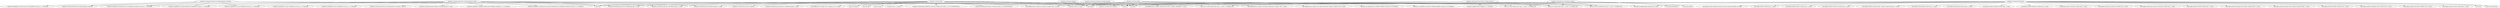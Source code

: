 digraph "classes" {
    // Path: /home/rsearls/j1/Resteasy/testsuite/arquillian-utils/target/classes
   "org.jboss.resteasy.category"                      -> "java.lang";
   "org.jboss.resteasy.extension.systemproperties"    -> "java.lang";
   "org.jboss.resteasy.extension.systemproperties.client" -> "java.io";
   "org.jboss.resteasy.extension.systemproperties.client" -> "java.lang";
   "org.jboss.resteasy.extension.systemproperties.client" -> "java.util";
   "org.jboss.resteasy.extension.systemproperties.client" -> "org.jboss.arquillian.config.descriptor.api (arquillian-config-api-1.1.11.Final.jar)";
   "org.jboss.resteasy.extension.systemproperties.client" -> "org.jboss.arquillian.container.test.spi (arquillian-container-test-spi-1.1.11.Final.jar)";
   "org.jboss.resteasy.extension.systemproperties.client" -> "org.jboss.arquillian.container.test.spi.client.deployment (arquillian-container-test-spi-1.1.11.Final.jar)";
   "org.jboss.resteasy.extension.systemproperties.client" -> "org.jboss.arquillian.core.api (arquillian-core-api-1.1.11.Final.jar)";
   "org.jboss.resteasy.extension.systemproperties.client" -> "org.jboss.arquillian.core.api.annotation (arquillian-core-api-1.1.11.Final.jar)";
   "org.jboss.resteasy.extension.systemproperties.client" -> "org.jboss.arquillian.core.spi (arquillian-core-spi-1.1.11.Final.jar)";
   "org.jboss.resteasy.extension.systemproperties.client" -> "org.jboss.arquillian.test.spi (arquillian-test-spi-1.1.11.Final.jar)";
   "org.jboss.resteasy.extension.systemproperties.client" -> "org.jboss.resteasy.extension.systemproperties (classes)";
   "org.jboss.resteasy.extension.systemproperties.client" -> "org.jboss.resteasy.extension.systemproperties.container (classes)";
   "org.jboss.resteasy.extension.systemproperties.client" -> "org.jboss.shrinkwrap.api (shrinkwrap-api-1.2.3.jar)";
   "org.jboss.resteasy.extension.systemproperties.client" -> "org.jboss.shrinkwrap.api.asset (shrinkwrap-api-1.2.3.jar)";
   "org.jboss.resteasy.extension.systemproperties.client" -> "org.jboss.shrinkwrap.api.container (shrinkwrap-api-1.2.3.jar)";
   "org.jboss.resteasy.extension.systemproperties.client" -> "org.jboss.shrinkwrap.api.spec (shrinkwrap-api-1.2.3.jar)";
   "org.jboss.resteasy.extension.systemproperties.container" -> "java.io";
   "org.jboss.resteasy.extension.systemproperties.container" -> "java.lang";
   "org.jboss.resteasy.extension.systemproperties.container" -> "java.util";
   "org.jboss.resteasy.extension.systemproperties.container" -> "org.jboss.arquillian.container.test.spi (arquillian-container-test-spi-1.1.11.Final.jar)";
   "org.jboss.resteasy.extension.systemproperties.container" -> "org.jboss.arquillian.core.api.annotation (arquillian-core-api-1.1.11.Final.jar)";
   "org.jboss.resteasy.extension.systemproperties.container" -> "org.jboss.arquillian.core.spi (arquillian-core-spi-1.1.11.Final.jar)";
   "org.jboss.resteasy.extension.systemproperties.container" -> "org.jboss.arquillian.test.spi.event.suite (arquillian-test-spi-1.1.11.Final.jar)";
   "org.jboss.resteasy.extension.systemproperties.container" -> "org.jboss.resteasy.extension.systemproperties (classes)";
   "org.jboss.resteasy.setup"                         -> "java.io";
   "org.jboss.resteasy.setup"                         -> "java.lang";
   "org.jboss.resteasy.setup"                         -> "java.net";
   "org.jboss.resteasy.setup"                         -> "org.jboss.as.arquillian.api (wildfly-arquillian-common-2.0.0.Final.jar)";
   "org.jboss.resteasy.setup"                         -> "org.jboss.as.arquillian.container (wildfly-arquillian-common-2.0.0.Final.jar)";
   "org.jboss.resteasy.setup"                         -> "org.jboss.resteasy.utils (classes)";
   "org.jboss.resteasy.setup"                         -> "org.junit (junit-4.12.jar)";
   "org.jboss.resteasy.setup"                         -> "org.wildfly.extras.creaper.commands.security (creaper-commands-1.5.0.jar)";
   "org.jboss.resteasy.setup"                         -> "org.wildfly.extras.creaper.core.online (creaper-core-1.5.0.jar)";
   "org.jboss.resteasy.setup"                         -> "org.wildfly.extras.creaper.core.online.operations (creaper-core-1.5.0.jar)";
   "org.jboss.resteasy.setup"                         -> "org.wildfly.extras.creaper.core.online.operations.admin (creaper-core-1.5.0.jar)";
   "org.jboss.resteasy.test.core.basic.resource"      -> "java.io";
   "org.jboss.resteasy.test.core.basic.resource"      -> "java.lang";
   "org.jboss.resteasy.test.core.basic.resource"      -> "java.lang.annotation";
   "org.jboss.resteasy.test.core.basic.resource"      -> "java.lang.reflect";
   "org.jboss.resteasy.test.core.basic.resource"      -> "javax.ws.rs (jboss-jaxrs-api_2.1_spec-1.0.0.Alpha1.jar)";
   "org.jboss.resteasy.test.core.basic.resource"      -> "javax.ws.rs.core (jboss-jaxrs-api_2.1_spec-1.0.0.Alpha1.jar)";
   "org.jboss.resteasy.test.core.basic.resource"      -> "javax.ws.rs.ext (jboss-jaxrs-api_2.1_spec-1.0.0.Alpha1.jar)";
   "org.jboss.resteasy.test.providers.custom.resource" -> "java.io";
   "org.jboss.resteasy.test.providers.custom.resource" -> "java.lang";
   "org.jboss.resteasy.test.providers.custom.resource" -> "javax.ws.rs (jboss-jaxrs-api_2.1_spec-1.0.0.Alpha1.jar)";
   "org.jboss.resteasy.test.providers.custom.resource" -> "javax.ws.rs.client (jboss-jaxrs-api_2.1_spec-1.0.0.Alpha1.jar)";
   "org.jboss.resteasy.test.providers.custom.resource" -> "javax.ws.rs.core (jboss-jaxrs-api_2.1_spec-1.0.0.Alpha1.jar)";
   "org.jboss.resteasy.test.providers.custom.resource" -> "javax.ws.rs.ext (jboss-jaxrs-api_2.1_spec-1.0.0.Alpha1.jar)";
   "org.jboss.resteasy.test.providers.custom.resource" -> "org.jboss.logging (jboss-logging-3.3.1.Final.jar)";
   "org.jboss.resteasy.utils"                         -> "java.io";
   "org.jboss.resteasy.utils"                         -> "java.lang";
   "org.jboss.resteasy.utils"                         -> "java.net";
   "org.jboss.resteasy.utils"                         -> "java.nio.charset";
   "org.jboss.resteasy.utils"                         -> "java.nio.file";
   "org.jboss.resteasy.utils"                         -> "java.security";
   "org.jboss.resteasy.utils"                         -> "java.util";
   "org.jboss.resteasy.utils"                         -> "javax.ws.rs (jboss-jaxrs-api_2.1_spec-1.0.0.Alpha1.jar)";
   "org.jboss.resteasy.utils"                         -> "javax.ws.rs.client (jboss-jaxrs-api_2.1_spec-1.0.0.Alpha1.jar)";
   "org.jboss.resteasy.utils"                         -> "javax.ws.rs.core (jboss-jaxrs-api_2.1_spec-1.0.0.Alpha1.jar)";
   "org.jboss.resteasy.utils"                         -> "javax.ws.rs.ext (jboss-jaxrs-api_2.1_spec-1.0.0.Alpha1.jar)";
   "org.jboss.resteasy.utils"                         -> "nu.xom (xom-1.2.10.jar)";
   "org.jboss.resteasy.utils"                         -> "org.apache.logging.log4j (log4j-api-2.6.2.jar)";
   "org.jboss.resteasy.utils"                         -> "org.jboss.resteasy.api.validation (resteasy-validator-provider-11-4.0.0-SNAPSHOT.jar)";
   "org.jboss.resteasy.utils"                         -> "org.jboss.resteasy.client.jaxrs (resteasy-client-4.0.0-SNAPSHOT.jar)";
   "org.jboss.resteasy.utils"                         -> "org.jboss.resteasy.utils.maven (classes)";
   "org.jboss.resteasy.utils"                         -> "org.jboss.shrinkwrap.api (shrinkwrap-api-1.2.3.jar)";
   "org.jboss.resteasy.utils"                         -> "org.jboss.shrinkwrap.api.asset (shrinkwrap-api-1.2.3.jar)";
   "org.jboss.resteasy.utils"                         -> "org.jboss.shrinkwrap.api.exporter (shrinkwrap-api-1.2.3.jar)";
   "org.jboss.resteasy.utils"                         -> "org.jboss.shrinkwrap.api.spec (shrinkwrap-api-1.2.3.jar)";
   "org.jboss.resteasy.utils"                         -> "org.junit (junit-4.12.jar)";
   "org.jboss.resteasy.utils"                         -> "org.wildfly.extras.creaper.core (creaper-core-1.5.0.jar)";
   "org.jboss.resteasy.utils"                         -> "org.wildfly.extras.creaper.core.online (creaper-core-1.5.0.jar)";
   "org.jboss.resteasy.utils.maven"                   -> "java.io";
   "org.jboss.resteasy.utils.maven"                   -> "java.lang";
   "org.jboss.resteasy.utils.maven"                   -> "java.net";
   "org.jboss.resteasy.utils.maven"                   -> "java.text";
   "org.jboss.resteasy.utils.maven"                   -> "java.util";
   "org.jboss.resteasy.utils.maven"                   -> "java.util.concurrent";
   "org.jboss.resteasy.utils.maven"                   -> "org.apache.logging.log4j (log4j-api-2.6.2.jar)";
   "org.jboss.resteasy.utils.maven"                   -> "org.apache.maven.repository.internal (maven-aether-provider-3.3.9.jar)";
   "org.jboss.resteasy.utils.maven"                   -> "org.eclipse.aether (aether-api-1.1.0.jar)";
   "org.jboss.resteasy.utils.maven"                   -> "org.eclipse.aether.artifact (aether-api-1.1.0.jar)";
   "org.jboss.resteasy.utils.maven"                   -> "org.eclipse.aether.collection (aether-api-1.1.0.jar)";
   "org.jboss.resteasy.utils.maven"                   -> "org.eclipse.aether.connector.basic (aether-connector-basic-1.1.0.jar)";
   "org.jboss.resteasy.utils.maven"                   -> "org.eclipse.aether.graph (aether-api-1.1.0.jar)";
   "org.jboss.resteasy.utils.maven"                   -> "org.eclipse.aether.impl (aether-impl-1.1.0.jar)";
   "org.jboss.resteasy.utils.maven"                   -> "org.eclipse.aether.metadata (aether-api-1.1.0.jar)";
   "org.jboss.resteasy.utils.maven"                   -> "org.eclipse.aether.repository (aether-api-1.1.0.jar)";
   "org.jboss.resteasy.utils.maven"                   -> "org.eclipse.aether.resolution (aether-api-1.1.0.jar)";
   "org.jboss.resteasy.utils.maven"                   -> "org.eclipse.aether.spi.connector (aether-spi-1.1.0.jar)";
   "org.jboss.resteasy.utils.maven"                   -> "org.eclipse.aether.spi.connector.transport (aether-spi-1.1.0.jar)";
   "org.jboss.resteasy.utils.maven"                   -> "org.eclipse.aether.transfer (aether-api-1.1.0.jar)";
   "org.jboss.resteasy.utils.maven"                   -> "org.eclipse.aether.transport.file (aether-transport-file-1.1.0.jar)";
   "org.jboss.resteasy.utils.maven"                   -> "org.eclipse.aether.transport.http (aether-transport-http-1.1.0.jar)";
   "org.jboss.resteasy.utils.maven"                   -> "org.eclipse.aether.util.filter (aether-util-1.1.0.jar)";
   "org.jboss.resteasy.utils.maven"                   -> "org.eclipse.aether.util.graph.visitor (aether-util-1.1.0.jar)";
   "org.jboss.resteasy.utils.maven"                   -> "org.eclipse.aether.util.version (aether-util-1.1.0.jar)";
   "org.jboss.resteasy.utils.maven"                   -> "org.eclipse.aether.version (aether-api-1.1.0.jar)";
}
